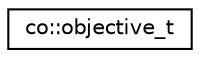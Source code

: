 digraph "Graphical Class Hierarchy"
{
 // LATEX_PDF_SIZE
  edge [fontname="Helvetica",fontsize="10",labelfontname="Helvetica",labelfontsize="10"];
  node [fontname="Helvetica",fontsize="10",shape=record];
  rankdir="LR";
  Node0 [label="co::objective_t",height=0.2,width=0.4,color="black", fillcolor="white", style="filled",URL="$structco_1_1objective__t.html",tooltip=" "];
}
